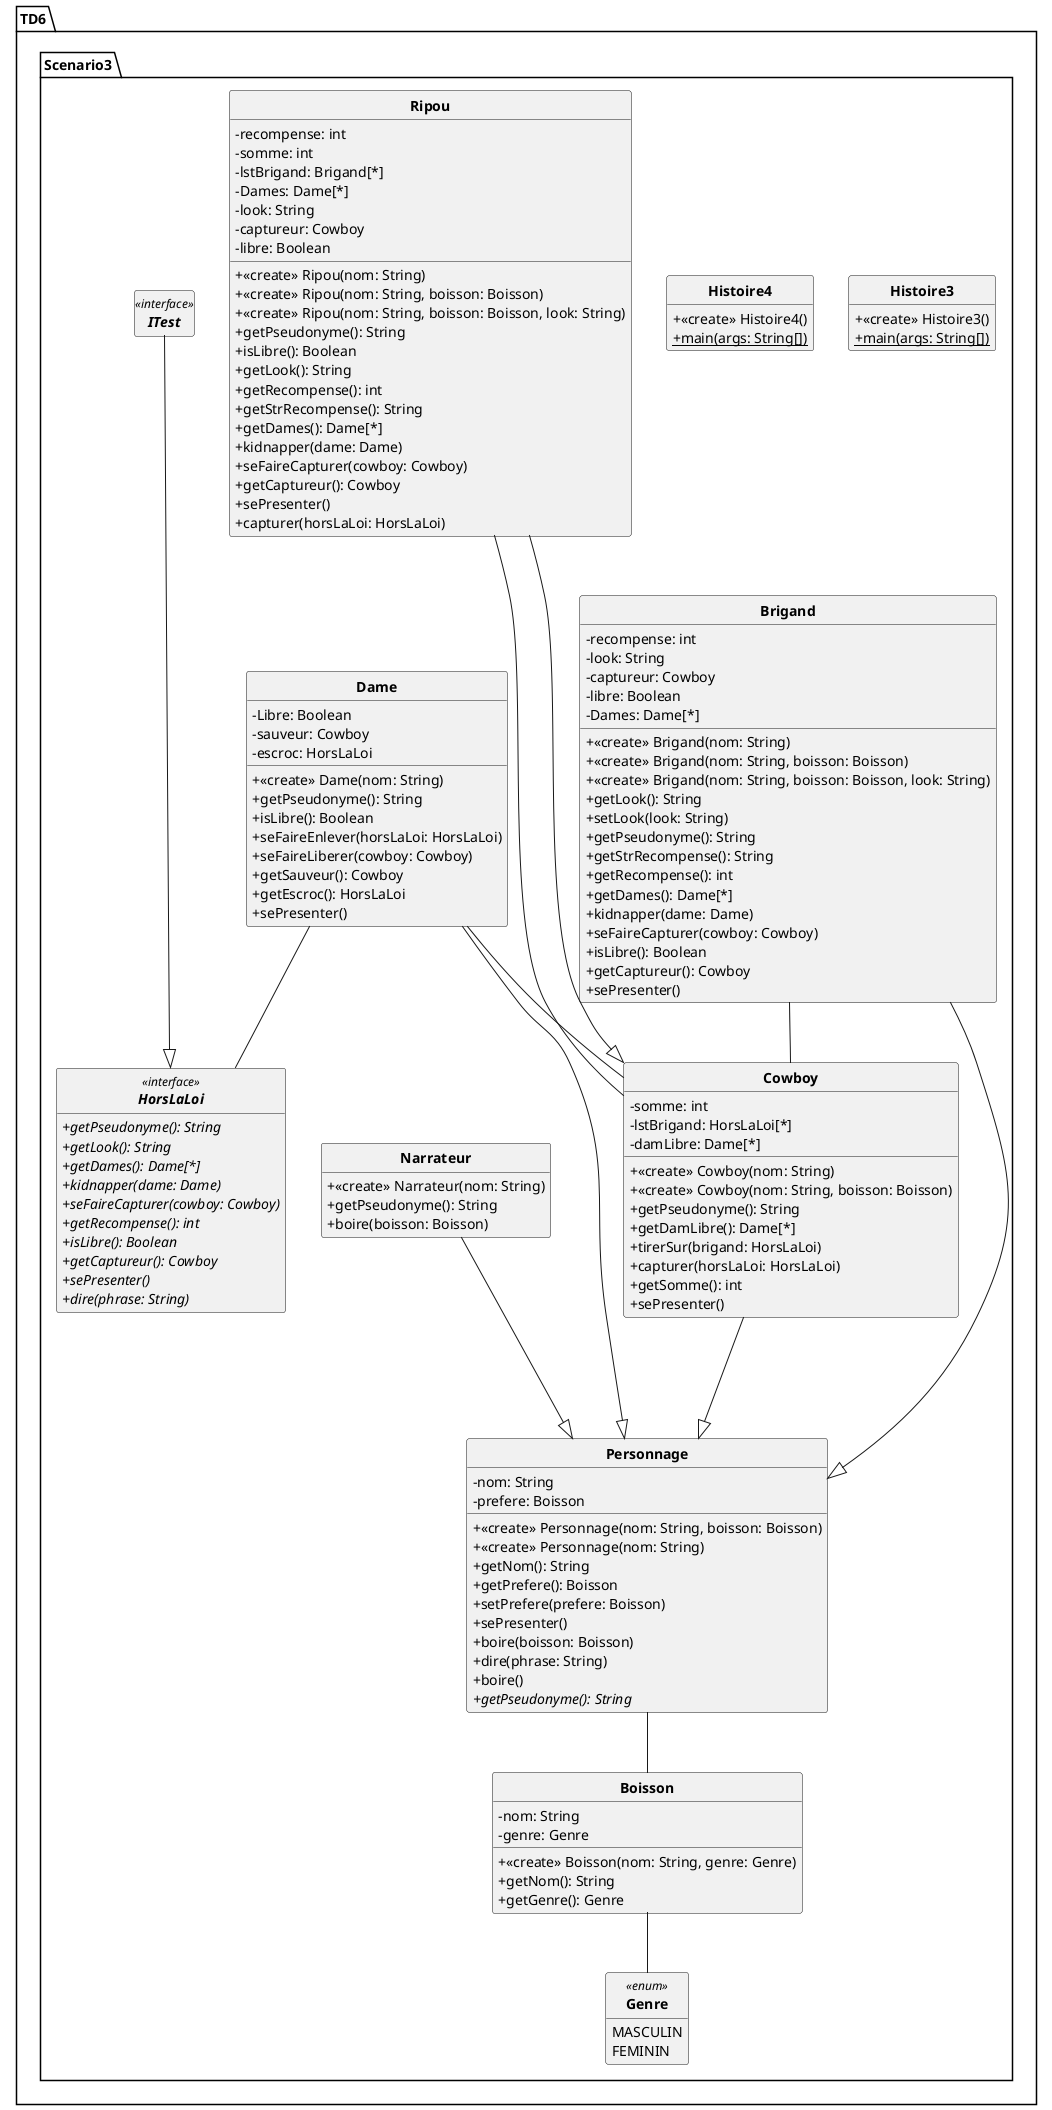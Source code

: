@startuml
'https://plantuml.com/class-diagram
skinparam style strictuml
skinparam classAttributeIconSize 0
skinparam classFontStyle Bold
hide empty members

Class TD6.Scenario3.Boisson{
+ <<create>> Boisson(nom: String, genre: Genre)
- nom: String
- genre: Genre
+ getNom(): String
+ getGenre(): Genre

}
TD6.Scenario3.Boisson -- TD6.Scenario3.Genre


Class TD6.Scenario3.Brigand{
+ <<create>> Brigand(nom: String)
+ <<create>> Brigand(nom: String, boisson: Boisson)
+ <<create>> Brigand(nom: String, boisson: Boisson, look: String)
- recompense: int
- look: String
- captureur: Cowboy
- libre: Boolean
- Dames: Dame[*]
+ getLook(): String
+ setLook(look: String)
+ getPseudonyme(): String
+ getStrRecompense(): String
+ getRecompense(): int
+ getDames(): Dame[*]
+ kidnapper(dame: Dame)
+ seFaireCapturer(cowboy: Cowboy)
+ isLibre(): Boolean
+ getCaptureur(): Cowboy
+ sePresenter()

}
TD6.Scenario3.Brigand -- TD6.Scenario3.Cowboy

TD6.Scenario3.Brigand ---|> TD6.Scenario3.Personnage
Class TD6.Scenario3.Cowboy{
+ <<create>> Cowboy(nom: String)
+ <<create>> Cowboy(nom: String, boisson: Boisson)
- somme: int
- lstBrigand: HorsLaLoi[*]
- damLibre: Dame[*]
+ getPseudonyme(): String
+ getDamLibre(): Dame[*]
+ tirerSur(brigand: HorsLaLoi)
+ capturer(horsLaLoi: HorsLaLoi)
+ getSomme(): int
+ sePresenter()

}

TD6.Scenario3.Cowboy ---|> TD6.Scenario3.Personnage
Class TD6.Scenario3.Dame{
+ <<create>> Dame(nom: String)
- Libre: Boolean
- sauveur: Cowboy
- escroc: HorsLaLoi
+ getPseudonyme(): String
+ isLibre(): Boolean
+ seFaireEnlever(horsLaLoi: HorsLaLoi)
+ seFaireLiberer(cowboy: Cowboy)
+ getSauveur(): Cowboy
+ getEscroc(): HorsLaLoi
+ sePresenter()

}
TD6.Scenario3.Dame -- TD6.Scenario3.Cowboy
TD6.Scenario3.Dame -- TD6.Scenario3.HorsLaLoi

TD6.Scenario3.Dame ---|> TD6.Scenario3.Personnage
Enum TD6.Scenario3.Genre<<enum>> {
MASCULIN
FEMININ

}
Class TD6.Scenario3.Histoire3{
+ <<create>> Histoire3()
{static} + main(args: String[])

}


Class TD6.Scenario3.Histoire4{
+ <<create>> Histoire4()
{static} + main(args: String[])

}


Interface TD6.Scenario3.HorsLaLoi<<interface>> {
{abstract} + getPseudonyme(): String
{abstract} + getLook(): String
{abstract} + getDames(): Dame[*]
{abstract} + kidnapper(dame: Dame)
{abstract} + seFaireCapturer(cowboy: Cowboy)
{abstract} + getRecompense(): int
{abstract} + isLibre(): Boolean
{abstract} + getCaptureur(): Cowboy
{abstract} + sePresenter()
{abstract} + dire(phrase: String)

}

Interface TD6.Scenario3.ITest<<interface>> {

}
TD6.Scenario3.ITest ---|> TD6.Scenario3.HorsLaLoi

Class TD6.Scenario3.Narrateur{
+ <<create>> Narrateur(nom: String)
+ getPseudonyme(): String
+ boire(boisson: Boisson)

}

TD6.Scenario3.Narrateur ---|> TD6.Scenario3.Personnage
Class TD6.Scenario3.Personnage{
+ <<create>> Personnage(nom: String, boisson: Boisson)
+ <<create>> Personnage(nom: String)
- nom: String
- prefere: Boisson
+ getNom(): String
+ getPrefere(): Boisson
+ setPrefere(prefere: Boisson)
+ sePresenter()
+ boire(boisson: Boisson)
+ dire(phrase: String)
+ boire()
{abstract} + getPseudonyme(): String

}
TD6.Scenario3.Personnage -- TD6.Scenario3.Boisson


Class TD6.Scenario3.Ripou{
+ <<create>> Ripou(nom: String)
+ <<create>> Ripou(nom: String, boisson: Boisson)
+ <<create>> Ripou(nom: String, boisson: Boisson, look: String)
- recompense: int
- somme: int
- lstBrigand: Brigand[*]
- Dames: Dame[*]
- look: String
- captureur: Cowboy
- libre: Boolean
+ getPseudonyme(): String
+ isLibre(): Boolean
+ getLook(): String
+ getRecompense(): int
+ getStrRecompense(): String
+ getDames(): Dame[*]
+ kidnapper(dame: Dame)
+ seFaireCapturer(cowboy: Cowboy)
+ getCaptureur(): Cowboy
+ sePresenter()
+ capturer(horsLaLoi: HorsLaLoi)

}
TD6.Scenario3.Ripou -- TD6.Scenario3.Cowboy

TD6.Scenario3.Ripou ---|> TD6.Scenario3.Cowboy

@enduml

